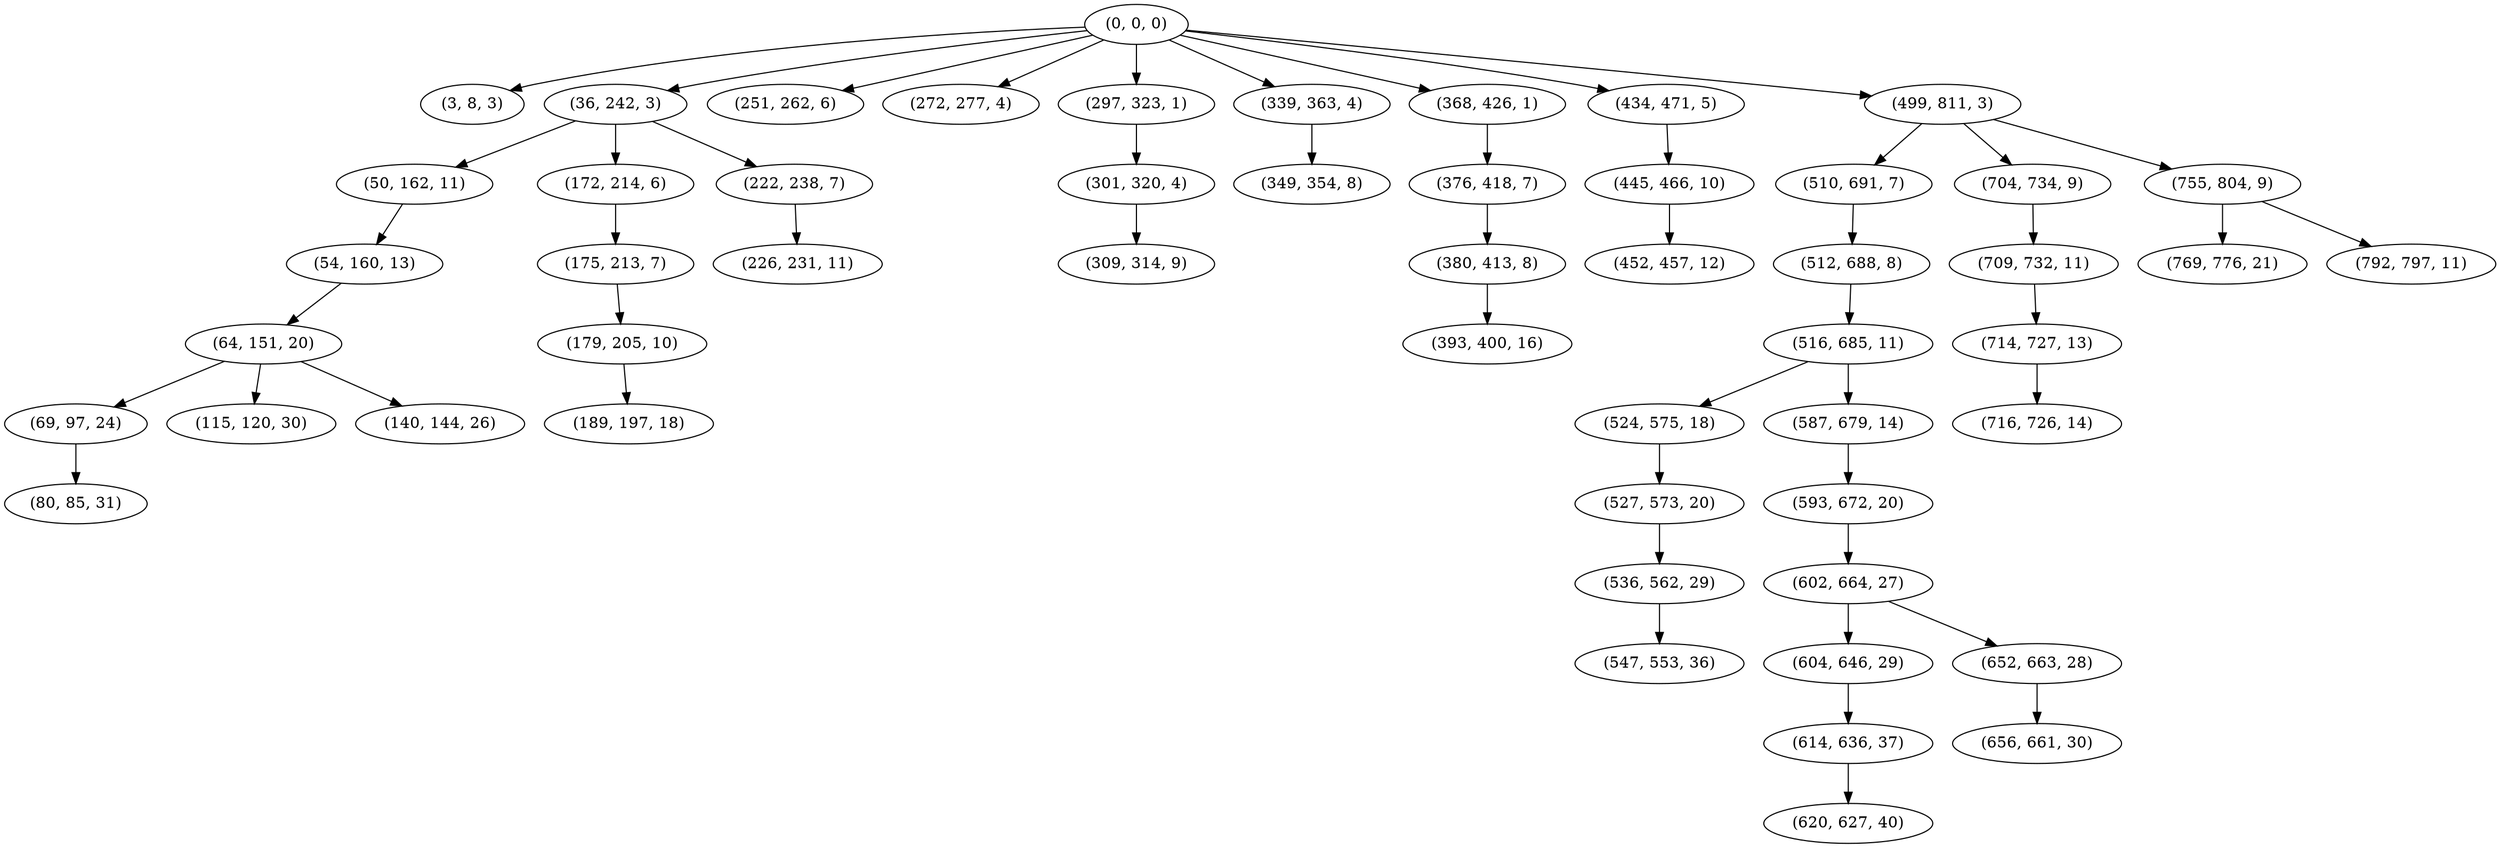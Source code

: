 digraph tree {
    "(0, 0, 0)";
    "(3, 8, 3)";
    "(36, 242, 3)";
    "(50, 162, 11)";
    "(54, 160, 13)";
    "(64, 151, 20)";
    "(69, 97, 24)";
    "(80, 85, 31)";
    "(115, 120, 30)";
    "(140, 144, 26)";
    "(172, 214, 6)";
    "(175, 213, 7)";
    "(179, 205, 10)";
    "(189, 197, 18)";
    "(222, 238, 7)";
    "(226, 231, 11)";
    "(251, 262, 6)";
    "(272, 277, 4)";
    "(297, 323, 1)";
    "(301, 320, 4)";
    "(309, 314, 9)";
    "(339, 363, 4)";
    "(349, 354, 8)";
    "(368, 426, 1)";
    "(376, 418, 7)";
    "(380, 413, 8)";
    "(393, 400, 16)";
    "(434, 471, 5)";
    "(445, 466, 10)";
    "(452, 457, 12)";
    "(499, 811, 3)";
    "(510, 691, 7)";
    "(512, 688, 8)";
    "(516, 685, 11)";
    "(524, 575, 18)";
    "(527, 573, 20)";
    "(536, 562, 29)";
    "(547, 553, 36)";
    "(587, 679, 14)";
    "(593, 672, 20)";
    "(602, 664, 27)";
    "(604, 646, 29)";
    "(614, 636, 37)";
    "(620, 627, 40)";
    "(652, 663, 28)";
    "(656, 661, 30)";
    "(704, 734, 9)";
    "(709, 732, 11)";
    "(714, 727, 13)";
    "(716, 726, 14)";
    "(755, 804, 9)";
    "(769, 776, 21)";
    "(792, 797, 11)";
    "(0, 0, 0)" -> "(3, 8, 3)";
    "(0, 0, 0)" -> "(36, 242, 3)";
    "(0, 0, 0)" -> "(251, 262, 6)";
    "(0, 0, 0)" -> "(272, 277, 4)";
    "(0, 0, 0)" -> "(297, 323, 1)";
    "(0, 0, 0)" -> "(339, 363, 4)";
    "(0, 0, 0)" -> "(368, 426, 1)";
    "(0, 0, 0)" -> "(434, 471, 5)";
    "(0, 0, 0)" -> "(499, 811, 3)";
    "(36, 242, 3)" -> "(50, 162, 11)";
    "(36, 242, 3)" -> "(172, 214, 6)";
    "(36, 242, 3)" -> "(222, 238, 7)";
    "(50, 162, 11)" -> "(54, 160, 13)";
    "(54, 160, 13)" -> "(64, 151, 20)";
    "(64, 151, 20)" -> "(69, 97, 24)";
    "(64, 151, 20)" -> "(115, 120, 30)";
    "(64, 151, 20)" -> "(140, 144, 26)";
    "(69, 97, 24)" -> "(80, 85, 31)";
    "(172, 214, 6)" -> "(175, 213, 7)";
    "(175, 213, 7)" -> "(179, 205, 10)";
    "(179, 205, 10)" -> "(189, 197, 18)";
    "(222, 238, 7)" -> "(226, 231, 11)";
    "(297, 323, 1)" -> "(301, 320, 4)";
    "(301, 320, 4)" -> "(309, 314, 9)";
    "(339, 363, 4)" -> "(349, 354, 8)";
    "(368, 426, 1)" -> "(376, 418, 7)";
    "(376, 418, 7)" -> "(380, 413, 8)";
    "(380, 413, 8)" -> "(393, 400, 16)";
    "(434, 471, 5)" -> "(445, 466, 10)";
    "(445, 466, 10)" -> "(452, 457, 12)";
    "(499, 811, 3)" -> "(510, 691, 7)";
    "(499, 811, 3)" -> "(704, 734, 9)";
    "(499, 811, 3)" -> "(755, 804, 9)";
    "(510, 691, 7)" -> "(512, 688, 8)";
    "(512, 688, 8)" -> "(516, 685, 11)";
    "(516, 685, 11)" -> "(524, 575, 18)";
    "(516, 685, 11)" -> "(587, 679, 14)";
    "(524, 575, 18)" -> "(527, 573, 20)";
    "(527, 573, 20)" -> "(536, 562, 29)";
    "(536, 562, 29)" -> "(547, 553, 36)";
    "(587, 679, 14)" -> "(593, 672, 20)";
    "(593, 672, 20)" -> "(602, 664, 27)";
    "(602, 664, 27)" -> "(604, 646, 29)";
    "(602, 664, 27)" -> "(652, 663, 28)";
    "(604, 646, 29)" -> "(614, 636, 37)";
    "(614, 636, 37)" -> "(620, 627, 40)";
    "(652, 663, 28)" -> "(656, 661, 30)";
    "(704, 734, 9)" -> "(709, 732, 11)";
    "(709, 732, 11)" -> "(714, 727, 13)";
    "(714, 727, 13)" -> "(716, 726, 14)";
    "(755, 804, 9)" -> "(769, 776, 21)";
    "(755, 804, 9)" -> "(792, 797, 11)";
}
